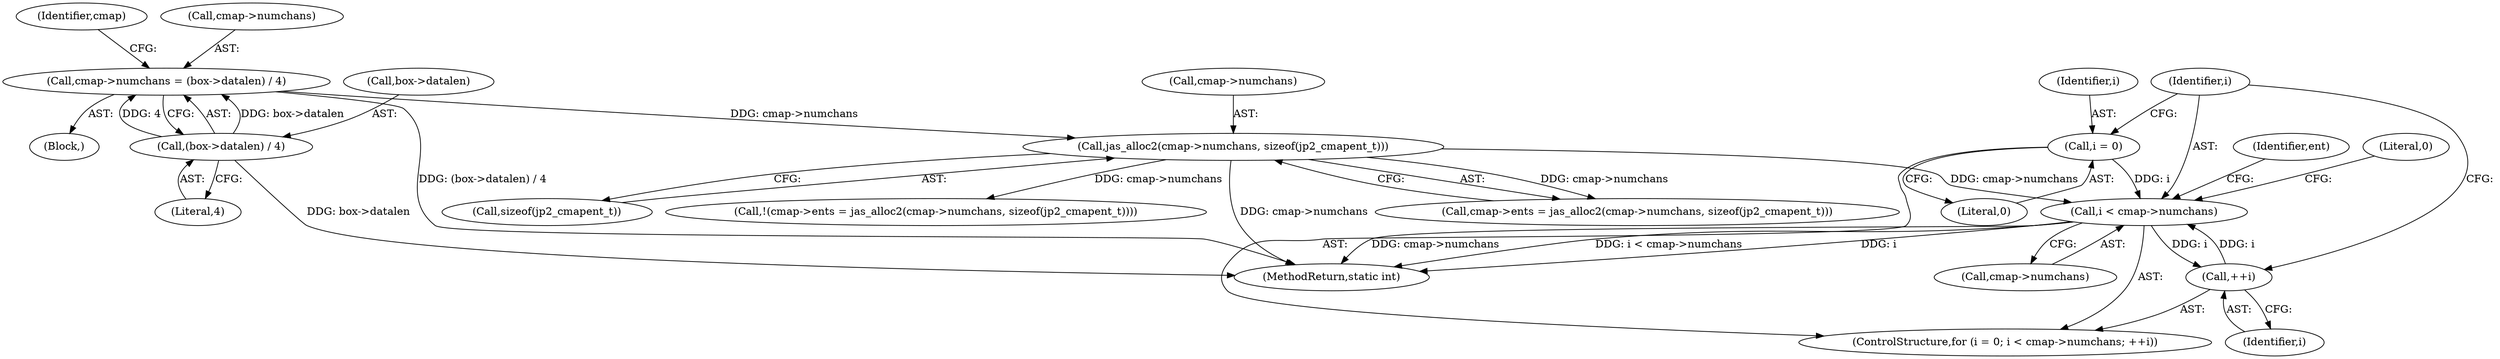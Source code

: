 digraph "0_jasper_e96fc4fdd525fa0ede28074a7e2b1caf94b58b0d_4@pointer" {
"1000149" [label="(Call,i < cmap->numchans)"];
"1000154" [label="(Call,++i)"];
"1000149" [label="(Call,i < cmap->numchans)"];
"1000146" [label="(Call,i = 0)"];
"1000135" [label="(Call,jas_alloc2(cmap->numchans, sizeof(jp2_cmapent_t)))"];
"1000120" [label="(Call,cmap->numchans = (box->datalen) / 4)"];
"1000124" [label="(Call,(box->datalen) / 4)"];
"1000154" [label="(Call,++i)"];
"1000103" [label="(Block,)"];
"1000155" [label="(Identifier,i)"];
"1000136" [label="(Call,cmap->numchans)"];
"1000135" [label="(Call,jas_alloc2(cmap->numchans, sizeof(jp2_cmapent_t)))"];
"1000150" [label="(Identifier,i)"];
"1000151" [label="(Call,cmap->numchans)"];
"1000192" [label="(MethodReturn,static int)"];
"1000147" [label="(Identifier,i)"];
"1000131" [label="(Call,cmap->ents = jas_alloc2(cmap->numchans, sizeof(jp2_cmapent_t)))"];
"1000133" [label="(Identifier,cmap)"];
"1000149" [label="(Call,i < cmap->numchans)"];
"1000145" [label="(ControlStructure,for (i = 0; i < cmap->numchans; ++i))"];
"1000128" [label="(Literal,4)"];
"1000125" [label="(Call,box->datalen)"];
"1000158" [label="(Identifier,ent)"];
"1000139" [label="(Call,sizeof(jp2_cmapent_t))"];
"1000120" [label="(Call,cmap->numchans = (box->datalen) / 4)"];
"1000191" [label="(Literal,0)"];
"1000148" [label="(Literal,0)"];
"1000146" [label="(Call,i = 0)"];
"1000130" [label="(Call,!(cmap->ents = jas_alloc2(cmap->numchans, sizeof(jp2_cmapent_t))))"];
"1000121" [label="(Call,cmap->numchans)"];
"1000124" [label="(Call,(box->datalen) / 4)"];
"1000149" -> "1000145"  [label="AST: "];
"1000149" -> "1000151"  [label="CFG: "];
"1000150" -> "1000149"  [label="AST: "];
"1000151" -> "1000149"  [label="AST: "];
"1000158" -> "1000149"  [label="CFG: "];
"1000191" -> "1000149"  [label="CFG: "];
"1000149" -> "1000192"  [label="DDG: i"];
"1000149" -> "1000192"  [label="DDG: cmap->numchans"];
"1000149" -> "1000192"  [label="DDG: i < cmap->numchans"];
"1000154" -> "1000149"  [label="DDG: i"];
"1000146" -> "1000149"  [label="DDG: i"];
"1000135" -> "1000149"  [label="DDG: cmap->numchans"];
"1000149" -> "1000154"  [label="DDG: i"];
"1000154" -> "1000145"  [label="AST: "];
"1000154" -> "1000155"  [label="CFG: "];
"1000155" -> "1000154"  [label="AST: "];
"1000150" -> "1000154"  [label="CFG: "];
"1000146" -> "1000145"  [label="AST: "];
"1000146" -> "1000148"  [label="CFG: "];
"1000147" -> "1000146"  [label="AST: "];
"1000148" -> "1000146"  [label="AST: "];
"1000150" -> "1000146"  [label="CFG: "];
"1000135" -> "1000131"  [label="AST: "];
"1000135" -> "1000139"  [label="CFG: "];
"1000136" -> "1000135"  [label="AST: "];
"1000139" -> "1000135"  [label="AST: "];
"1000131" -> "1000135"  [label="CFG: "];
"1000135" -> "1000192"  [label="DDG: cmap->numchans"];
"1000135" -> "1000130"  [label="DDG: cmap->numchans"];
"1000135" -> "1000131"  [label="DDG: cmap->numchans"];
"1000120" -> "1000135"  [label="DDG: cmap->numchans"];
"1000120" -> "1000103"  [label="AST: "];
"1000120" -> "1000124"  [label="CFG: "];
"1000121" -> "1000120"  [label="AST: "];
"1000124" -> "1000120"  [label="AST: "];
"1000133" -> "1000120"  [label="CFG: "];
"1000120" -> "1000192"  [label="DDG: (box->datalen) / 4"];
"1000124" -> "1000120"  [label="DDG: box->datalen"];
"1000124" -> "1000120"  [label="DDG: 4"];
"1000124" -> "1000128"  [label="CFG: "];
"1000125" -> "1000124"  [label="AST: "];
"1000128" -> "1000124"  [label="AST: "];
"1000124" -> "1000192"  [label="DDG: box->datalen"];
}

